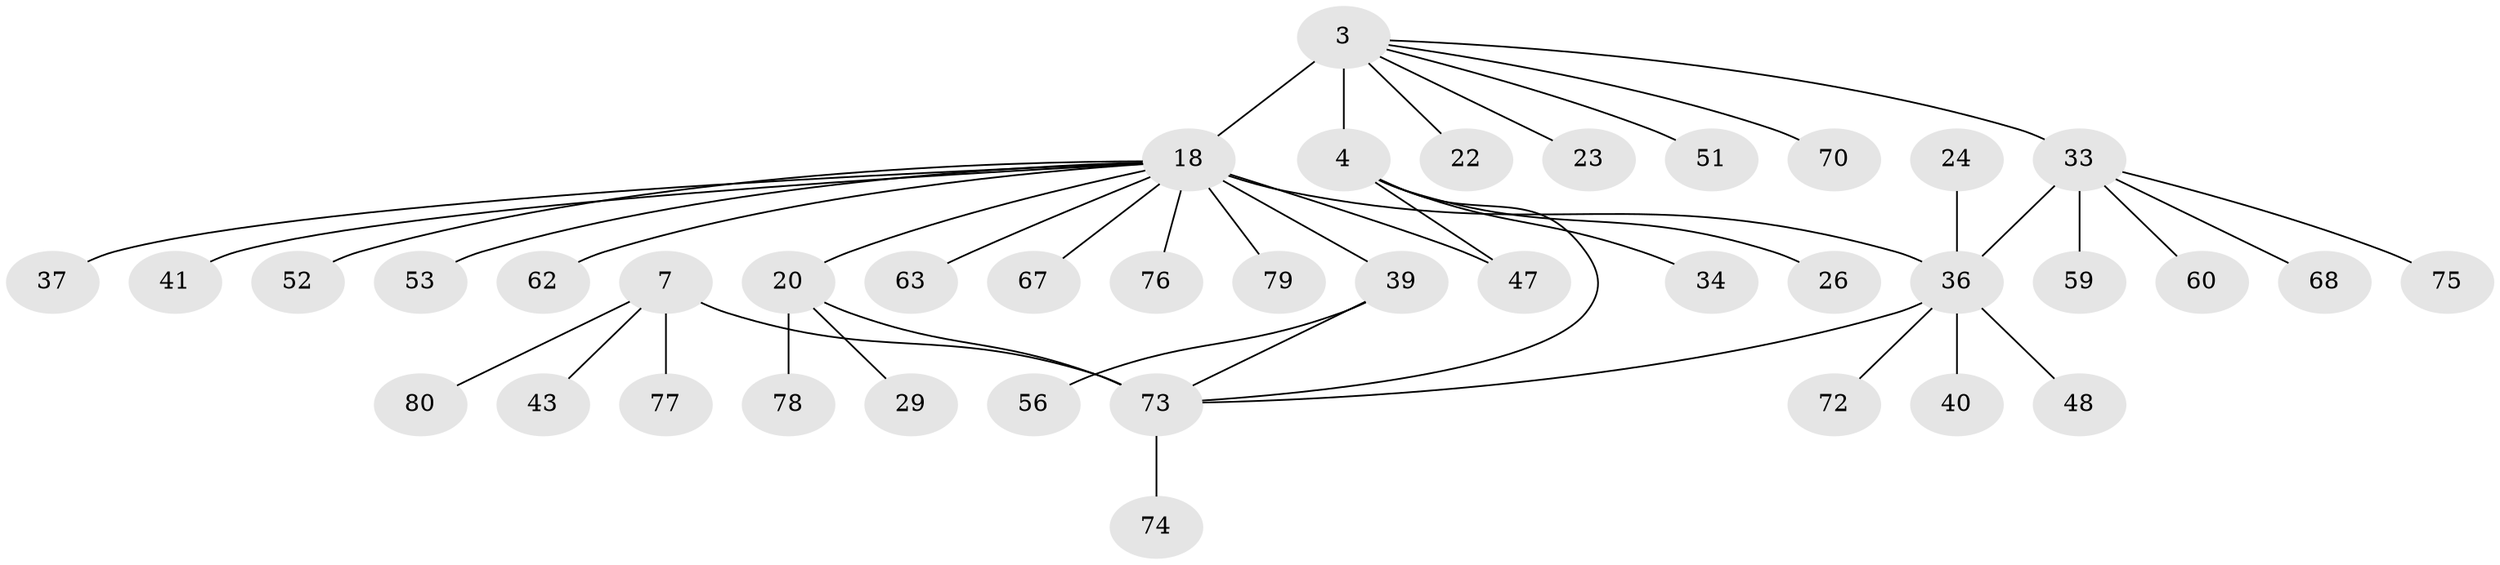 // original degree distribution, {5: 0.0625, 7: 0.0625, 6: 0.0375, 4: 0.0375, 9: 0.0125, 8: 0.0375, 3: 0.0625, 1: 0.525, 2: 0.1625}
// Generated by graph-tools (version 1.1) at 2025/54/03/09/25 04:54:51]
// undirected, 40 vertices, 44 edges
graph export_dot {
graph [start="1"]
  node [color=gray90,style=filled];
  3 [super="+2"];
  4 [super="+1"];
  7 [super="+6"];
  18 [super="+17+14"];
  20 [super="+19"];
  22;
  23;
  24;
  26;
  29;
  33 [super="+21+31+10+28"];
  34;
  36 [super="+12"];
  37;
  39 [super="+16"];
  40;
  41;
  43;
  47 [super="+30"];
  48;
  51;
  52;
  53;
  56;
  59;
  60 [super="+54"];
  62;
  63;
  67 [super="+61"];
  68 [super="+45"];
  70 [super="+69"];
  72;
  73 [super="+65"];
  74;
  75;
  76 [super="+64"];
  77 [super="+42"];
  78 [super="+46"];
  79 [super="+71"];
  80 [super="+35"];
  3 -- 4 [weight=4];
  3 -- 18 [weight=2];
  3 -- 23;
  3 -- 51;
  3 -- 22;
  3 -- 70;
  3 -- 33;
  4 -- 26;
  4 -- 34;
  4 -- 47;
  4 -- 73;
  7 -- 43;
  7 -- 80;
  7 -- 77;
  7 -- 73 [weight=4];
  18 -- 20 [weight=4];
  18 -- 47;
  18 -- 37;
  18 -- 39 [weight=5];
  18 -- 52;
  18 -- 79 [weight=2];
  18 -- 67;
  18 -- 76;
  18 -- 41;
  18 -- 53;
  18 -- 62;
  18 -- 63;
  18 -- 36 [weight=2];
  20 -- 29;
  20 -- 78;
  20 -- 73;
  24 -- 36;
  33 -- 68;
  33 -- 75;
  33 -- 59;
  33 -- 60;
  33 -- 36 [weight=4];
  36 -- 72;
  36 -- 40;
  36 -- 73;
  36 -- 48;
  39 -- 56;
  39 -- 73;
  73 -- 74;
}
